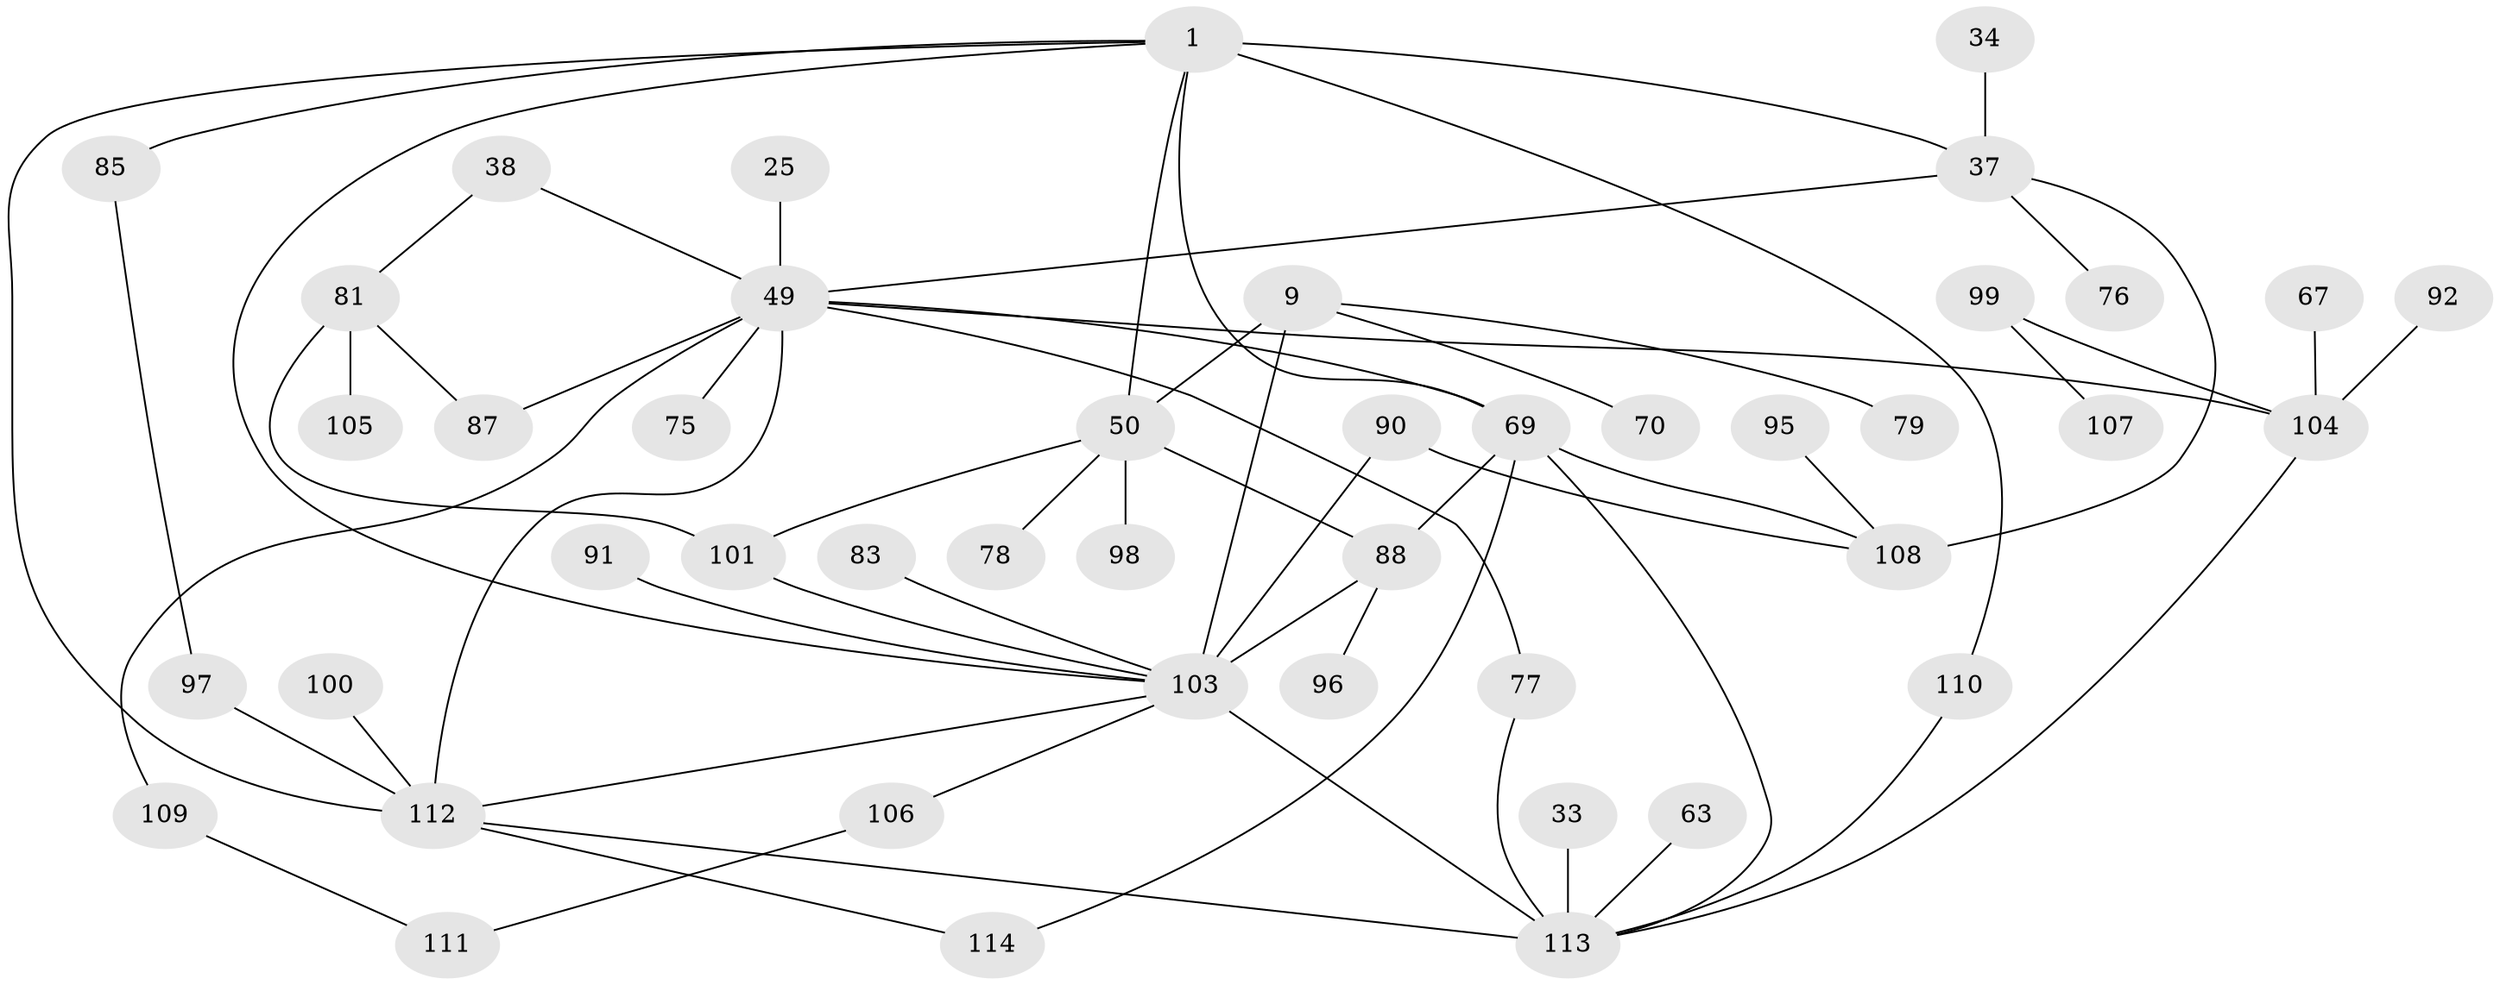 // original degree distribution, {9: 0.008771929824561403, 5: 0.07017543859649122, 6: 0.02631578947368421, 4: 0.07017543859649122, 2: 0.32456140350877194, 7: 0.017543859649122806, 3: 0.22807017543859648, 1: 0.2543859649122807}
// Generated by graph-tools (version 1.1) at 2025/44/03/04/25 21:44:17]
// undirected, 45 vertices, 63 edges
graph export_dot {
graph [start="1"]
  node [color=gray90,style=filled];
  1;
  9;
  25 [super="+11"];
  33;
  34;
  37 [super="+16"];
  38;
  49 [super="+15+19+18+24"];
  50 [super="+8"];
  63;
  67;
  69 [super="+2+64+36"];
  70 [super="+43"];
  75;
  76;
  77;
  78;
  79;
  81;
  83;
  85 [super="+45"];
  87;
  88 [super="+14+44+30"];
  90;
  91;
  92 [super="+60"];
  95;
  96 [super="+58+61+68"];
  97 [super="+54"];
  98;
  99;
  100;
  101 [super="+72+82"];
  103 [super="+80+73"];
  104 [super="+59+93"];
  105;
  106;
  107;
  108 [super="+22"];
  109 [super="+74"];
  110;
  111;
  112 [super="+86+41+102+94"];
  113 [super="+53+89"];
  114 [super="+27+84"];
  1 -- 37 [weight=2];
  1 -- 110;
  1 -- 69 [weight=2];
  1 -- 50;
  1 -- 112;
  1 -- 85;
  1 -- 103;
  9 -- 79;
  9 -- 50 [weight=2];
  9 -- 70;
  9 -- 103 [weight=2];
  25 -- 49;
  33 -- 113;
  34 -- 37;
  37 -- 76;
  37 -- 49;
  37 -- 108;
  38 -- 81;
  38 -- 49;
  49 -- 69 [weight=2];
  49 -- 77;
  49 -- 87;
  49 -- 75;
  49 -- 104 [weight=2];
  49 -- 112 [weight=4];
  49 -- 109;
  50 -- 98;
  50 -- 101;
  50 -- 78;
  50 -- 88;
  63 -- 113;
  67 -- 104;
  69 -- 88 [weight=2];
  69 -- 108;
  69 -- 114;
  69 -- 113;
  77 -- 113;
  81 -- 87;
  81 -- 105;
  81 -- 101 [weight=2];
  83 -- 103;
  85 -- 97;
  88 -- 103 [weight=3];
  88 -- 96;
  90 -- 108;
  90 -- 103;
  91 -- 103;
  92 -- 104;
  95 -- 108;
  97 -- 112;
  99 -- 107;
  99 -- 104;
  100 -- 112;
  101 -- 103 [weight=2];
  103 -- 106;
  103 -- 112;
  103 -- 113 [weight=2];
  104 -- 113;
  106 -- 111;
  109 -- 111;
  110 -- 113;
  112 -- 113;
  112 -- 114;
}
